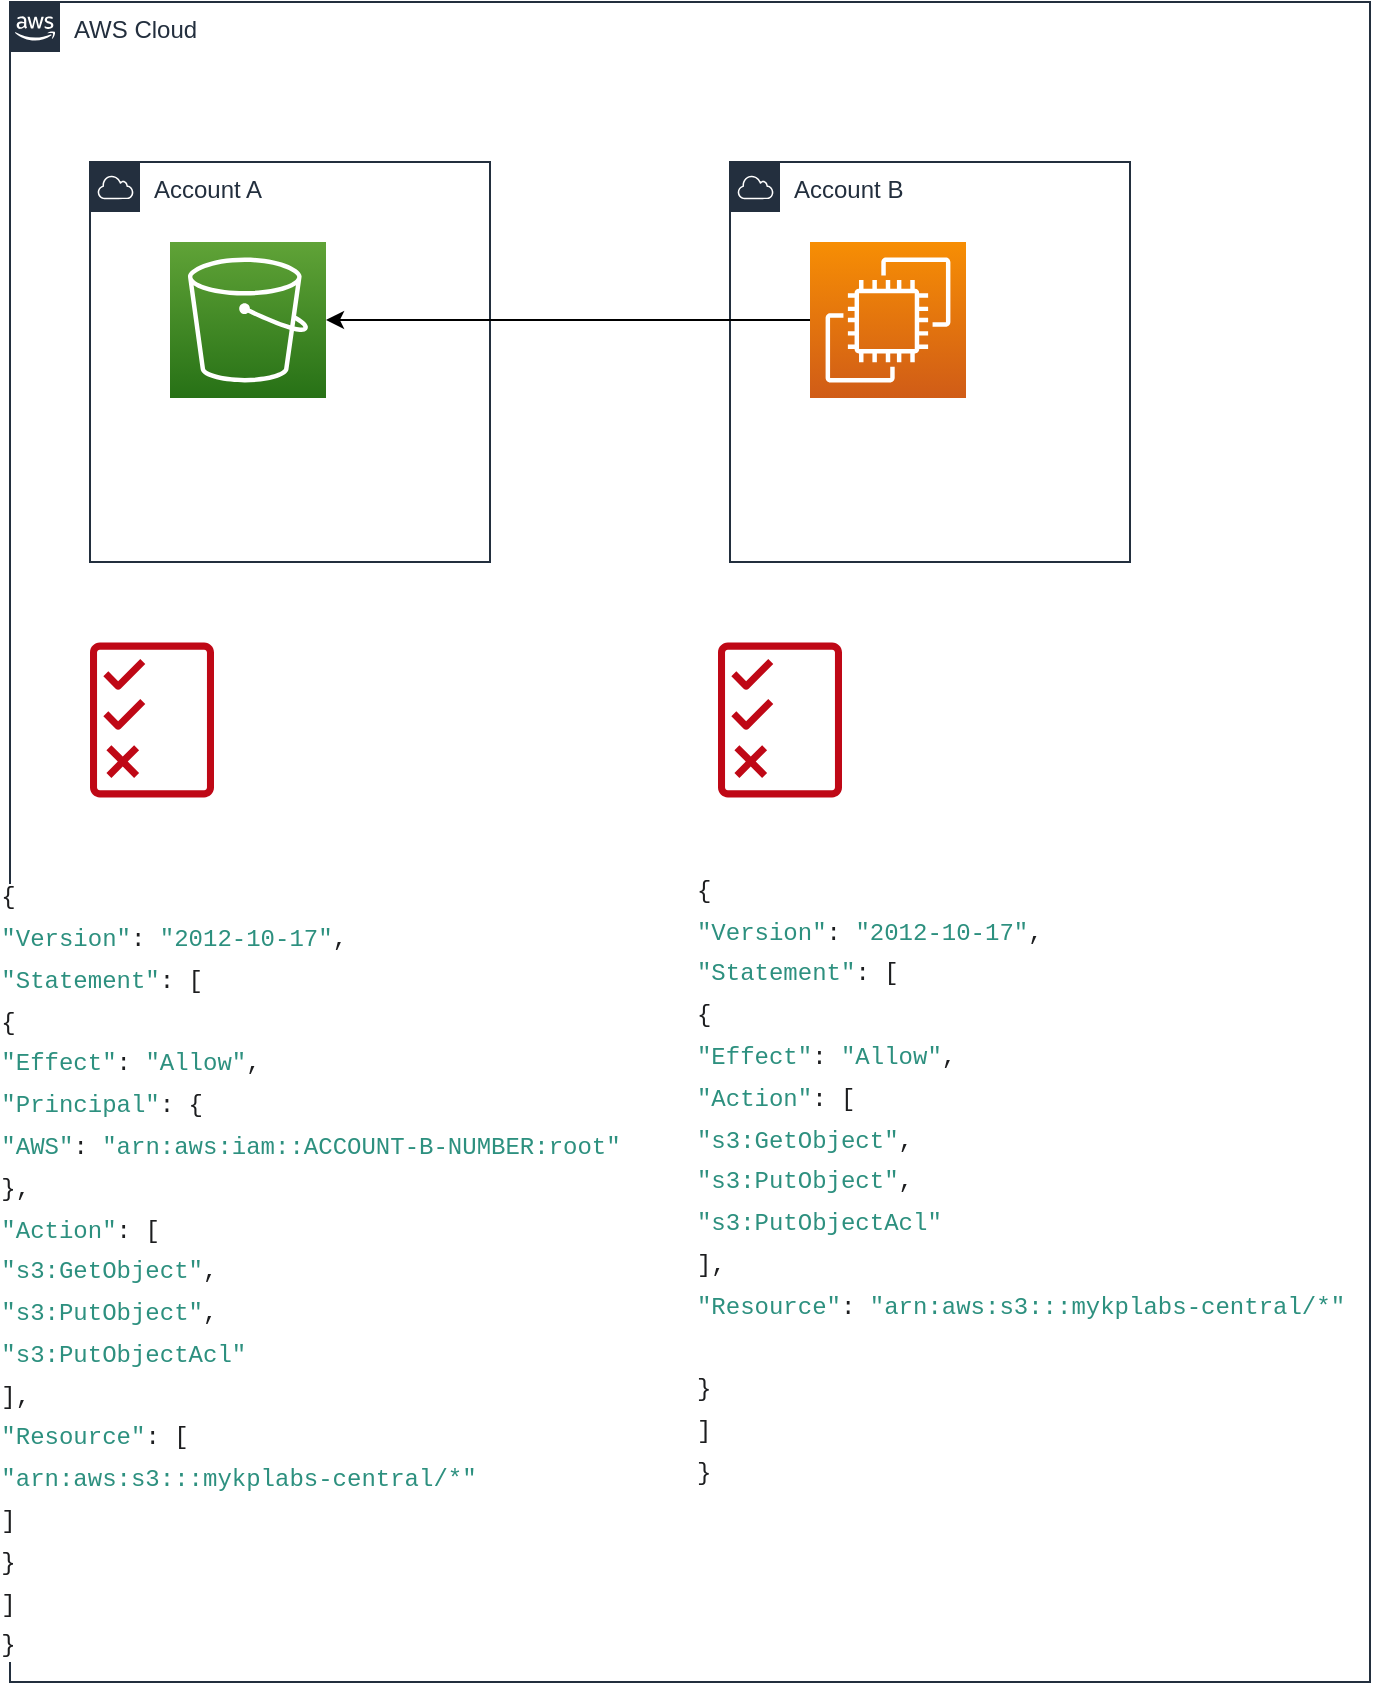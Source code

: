<mxfile version="18.1.3" type="github">
  <diagram id="UYHa29pc0KFvJuy0scTa" name="Page-1">
    <mxGraphModel dx="770" dy="776" grid="1" gridSize="10" guides="1" tooltips="1" connect="1" arrows="1" fold="1" page="1" pageScale="1" pageWidth="850" pageHeight="1100" math="0" shadow="0">
      <root>
        <mxCell id="0" />
        <mxCell id="1" parent="0" />
        <mxCell id="eOSMoYRuvtUs-6B2JQ5i-2" value="AWS Cloud" style="points=[[0,0],[0.25,0],[0.5,0],[0.75,0],[1,0],[1,0.25],[1,0.5],[1,0.75],[1,1],[0.75,1],[0.5,1],[0.25,1],[0,1],[0,0.75],[0,0.5],[0,0.25]];outlineConnect=0;gradientColor=none;html=1;whiteSpace=wrap;fontSize=12;fontStyle=0;container=1;pointerEvents=0;collapsible=0;recursiveResize=0;shape=mxgraph.aws4.group;grIcon=mxgraph.aws4.group_aws_cloud_alt;strokeColor=#232F3E;fillColor=none;verticalAlign=top;align=left;spacingLeft=30;fontColor=#232F3E;dashed=0;" vertex="1" parent="1">
          <mxGeometry x="40" y="120" width="680" height="840" as="geometry" />
        </mxCell>
        <mxCell id="eOSMoYRuvtUs-6B2JQ5i-3" value="Account A" style="points=[[0,0],[0.25,0],[0.5,0],[0.75,0],[1,0],[1,0.25],[1,0.5],[1,0.75],[1,1],[0.75,1],[0.5,1],[0.25,1],[0,1],[0,0.75],[0,0.5],[0,0.25]];outlineConnect=0;gradientColor=none;html=1;whiteSpace=wrap;fontSize=12;fontStyle=0;container=1;pointerEvents=0;collapsible=0;recursiveResize=0;shape=mxgraph.aws4.group;grIcon=mxgraph.aws4.group_aws_cloud;strokeColor=#232F3E;fillColor=none;verticalAlign=top;align=left;spacingLeft=30;fontColor=#232F3E;dashed=0;" vertex="1" parent="eOSMoYRuvtUs-6B2JQ5i-2">
          <mxGeometry x="40" y="80" width="200" height="200" as="geometry" />
        </mxCell>
        <mxCell id="eOSMoYRuvtUs-6B2JQ5i-5" value="" style="sketch=0;points=[[0,0,0],[0.25,0,0],[0.5,0,0],[0.75,0,0],[1,0,0],[0,1,0],[0.25,1,0],[0.5,1,0],[0.75,1,0],[1,1,0],[0,0.25,0],[0,0.5,0],[0,0.75,0],[1,0.25,0],[1,0.5,0],[1,0.75,0]];outlineConnect=0;fontColor=#232F3E;gradientColor=#60A337;gradientDirection=north;fillColor=#277116;strokeColor=#ffffff;dashed=0;verticalLabelPosition=bottom;verticalAlign=top;align=center;html=1;fontSize=12;fontStyle=0;aspect=fixed;shape=mxgraph.aws4.resourceIcon;resIcon=mxgraph.aws4.s3;" vertex="1" parent="eOSMoYRuvtUs-6B2JQ5i-3">
          <mxGeometry x="40" y="40" width="78" height="78" as="geometry" />
        </mxCell>
        <mxCell id="eOSMoYRuvtUs-6B2JQ5i-4" value="Account B" style="points=[[0,0],[0.25,0],[0.5,0],[0.75,0],[1,0],[1,0.25],[1,0.5],[1,0.75],[1,1],[0.75,1],[0.5,1],[0.25,1],[0,1],[0,0.75],[0,0.5],[0,0.25]];outlineConnect=0;gradientColor=none;html=1;whiteSpace=wrap;fontSize=12;fontStyle=0;container=1;pointerEvents=0;collapsible=0;recursiveResize=0;shape=mxgraph.aws4.group;grIcon=mxgraph.aws4.group_aws_cloud;strokeColor=#232F3E;fillColor=none;verticalAlign=top;align=left;spacingLeft=30;fontColor=#232F3E;dashed=0;" vertex="1" parent="eOSMoYRuvtUs-6B2JQ5i-2">
          <mxGeometry x="360" y="80" width="200" height="200" as="geometry" />
        </mxCell>
        <mxCell id="eOSMoYRuvtUs-6B2JQ5i-6" value="" style="sketch=0;points=[[0,0,0],[0.25,0,0],[0.5,0,0],[0.75,0,0],[1,0,0],[0,1,0],[0.25,1,0],[0.5,1,0],[0.75,1,0],[1,1,0],[0,0.25,0],[0,0.5,0],[0,0.75,0],[1,0.25,0],[1,0.5,0],[1,0.75,0]];outlineConnect=0;fontColor=#232F3E;gradientColor=#F78E04;gradientDirection=north;fillColor=#D05C17;strokeColor=#ffffff;dashed=0;verticalLabelPosition=bottom;verticalAlign=top;align=center;html=1;fontSize=12;fontStyle=0;aspect=fixed;shape=mxgraph.aws4.resourceIcon;resIcon=mxgraph.aws4.ec2;" vertex="1" parent="eOSMoYRuvtUs-6B2JQ5i-4">
          <mxGeometry x="40" y="40" width="78" height="78" as="geometry" />
        </mxCell>
        <mxCell id="eOSMoYRuvtUs-6B2JQ5i-7" style="edgeStyle=none;rounded=0;orthogonalLoop=1;jettySize=auto;html=1;startArrow=none;startFill=0;endArrow=classic;endFill=1;" edge="1" parent="eOSMoYRuvtUs-6B2JQ5i-2" source="eOSMoYRuvtUs-6B2JQ5i-6" target="eOSMoYRuvtUs-6B2JQ5i-5">
          <mxGeometry relative="1" as="geometry" />
        </mxCell>
        <mxCell id="eOSMoYRuvtUs-6B2JQ5i-8" value="" style="sketch=0;outlineConnect=0;fontColor=#232F3E;gradientColor=none;fillColor=#BF0816;strokeColor=none;dashed=0;verticalLabelPosition=bottom;verticalAlign=top;align=center;html=1;fontSize=12;fontStyle=0;aspect=fixed;pointerEvents=1;shape=mxgraph.aws4.permissions;" vertex="1" parent="eOSMoYRuvtUs-6B2JQ5i-2">
          <mxGeometry x="40" y="320" width="62" height="78" as="geometry" />
        </mxCell>
        <mxCell id="eOSMoYRuvtUs-6B2JQ5i-10" value="" style="sketch=0;outlineConnect=0;fontColor=#232F3E;gradientColor=none;fillColor=#BF0816;strokeColor=none;dashed=0;verticalLabelPosition=bottom;verticalAlign=top;align=center;html=1;fontSize=12;fontStyle=0;aspect=fixed;pointerEvents=1;shape=mxgraph.aws4.permissions;" vertex="1" parent="eOSMoYRuvtUs-6B2JQ5i-2">
          <mxGeometry x="354" y="320" width="62" height="78" as="geometry" />
        </mxCell>
        <mxCell id="eOSMoYRuvtUs-6B2JQ5i-11" value="&lt;ol style=&quot;box-sizing: border-box; margin: 0px; padding: 0px; max-width: 60rem; list-style-type: none; counter-reset: customlistcounter 0; color: rgb(28, 29, 31); font-family: sfmono-regular, Consolas, &amp;quot;liberation mono&amp;quot;, Menlo, Courier, monospace; text-align: start; background-color: rgb(255, 255, 255);&quot; class=&quot;linenums&quot;&gt;&lt;li style=&quot;box-sizing: border-box; margin-top: 0px; margin-right: 0px; margin-left: 0px; padding: 0px 0px 0px 4.8rem; list-style-type: none; counter-increment: customlistcounter 1; text-indent: -4.8rem; margin-bottom: 0px !important;&quot; class=&quot;L0&quot;&gt;&lt;span style=&quot;box-sizing: border-box; margin: 0px; padding: 0px;&quot; class=&quot;pun&quot;&gt;{&lt;/span&gt;&lt;/li&gt;&lt;li style=&quot;box-sizing: border-box; margin-top: 0.4rem; margin-right: 0px; margin-left: 0px; padding: 0px 0px 0px 4.8rem; list-style-type: none; background-image: initial; background-position: initial; background-size: initial; background-repeat: initial; background-attachment: initial; background-origin: initial; background-clip: initial; background-color: inherit; counter-increment: customlistcounter 1; text-indent: -4.8rem; margin-bottom: 0px !important;&quot; class=&quot;L1&quot;&gt;&lt;span style=&quot;box-sizing: border-box; margin: 0px; padding: 0px;&quot; class=&quot;pln&quot;&gt;    &lt;/span&gt;&lt;span style=&quot;box-sizing: border-box; margin: 0px; padding: 0px; color: rgb(45, 144, 127);&quot; class=&quot;str&quot;&gt;&quot;Version&quot;&lt;/span&gt;&lt;span style=&quot;box-sizing: border-box; margin: 0px; padding: 0px;&quot; class=&quot;pun&quot;&gt;:&lt;/span&gt;&lt;span style=&quot;box-sizing: border-box; margin: 0px; padding: 0px;&quot; class=&quot;pln&quot;&gt; &lt;/span&gt;&lt;span style=&quot;box-sizing: border-box; margin: 0px; padding: 0px; color: rgb(45, 144, 127);&quot; class=&quot;str&quot;&gt;&quot;2012-10-17&quot;&lt;/span&gt;&lt;span style=&quot;box-sizing: border-box; margin: 0px; padding: 0px;&quot; class=&quot;pun&quot;&gt;,&lt;/span&gt;&lt;/li&gt;&lt;li style=&quot;box-sizing: border-box; margin-top: 0.4rem; margin-right: 0px; margin-left: 0px; padding: 0px 0px 0px 4.8rem; list-style-type: none; counter-increment: customlistcounter 1; text-indent: -4.8rem; margin-bottom: 0px !important;&quot; class=&quot;L2&quot;&gt;&lt;span style=&quot;box-sizing: border-box; margin: 0px; padding: 0px;&quot; class=&quot;pln&quot;&gt;    &lt;/span&gt;&lt;span style=&quot;box-sizing: border-box; margin: 0px; padding: 0px; color: rgb(45, 144, 127);&quot; class=&quot;str&quot;&gt;&quot;Statement&quot;&lt;/span&gt;&lt;span style=&quot;box-sizing: border-box; margin: 0px; padding: 0px;&quot; class=&quot;pun&quot;&gt;:&lt;/span&gt;&lt;span style=&quot;box-sizing: border-box; margin: 0px; padding: 0px;&quot; class=&quot;pln&quot;&gt; &lt;/span&gt;&lt;span style=&quot;box-sizing: border-box; margin: 0px; padding: 0px;&quot; class=&quot;pun&quot;&gt;[&lt;/span&gt;&lt;/li&gt;&lt;li style=&quot;box-sizing: border-box; margin-top: 0.4rem; margin-right: 0px; margin-left: 0px; padding: 0px 0px 0px 4.8rem; list-style-type: none; background-image: initial; background-position: initial; background-size: initial; background-repeat: initial; background-attachment: initial; background-origin: initial; background-clip: initial; background-color: inherit; counter-increment: customlistcounter 1; text-indent: -4.8rem; margin-bottom: 0px !important;&quot; class=&quot;L3&quot;&gt;&lt;span style=&quot;box-sizing: border-box; margin: 0px; padding: 0px;&quot; class=&quot;pln&quot;&gt;        &lt;/span&gt;&lt;span style=&quot;box-sizing: border-box; margin: 0px; padding: 0px;&quot; class=&quot;pun&quot;&gt;{&lt;/span&gt;&lt;/li&gt;&lt;li style=&quot;box-sizing: border-box; margin-top: 0.4rem; margin-right: 0px; margin-left: 0px; padding: 0px 0px 0px 4.8rem; counter-increment: customlistcounter 1; text-indent: -4.8rem; margin-bottom: 0px !important;&quot; class=&quot;L4&quot;&gt;&lt;span style=&quot;box-sizing: border-box; margin: 0px; padding: 0px;&quot; class=&quot;pln&quot;&gt;            &lt;/span&gt;&lt;span style=&quot;box-sizing: border-box; margin: 0px; padding: 0px; color: rgb(45, 144, 127);&quot; class=&quot;str&quot;&gt;&quot;Effect&quot;&lt;/span&gt;&lt;span style=&quot;box-sizing: border-box; margin: 0px; padding: 0px;&quot; class=&quot;pun&quot;&gt;:&lt;/span&gt;&lt;span style=&quot;box-sizing: border-box; margin: 0px; padding: 0px;&quot; class=&quot;pln&quot;&gt; &lt;/span&gt;&lt;span style=&quot;box-sizing: border-box; margin: 0px; padding: 0px; color: rgb(45, 144, 127);&quot; class=&quot;str&quot;&gt;&quot;Allow&quot;&lt;/span&gt;&lt;span style=&quot;box-sizing: border-box; margin: 0px; padding: 0px;&quot; class=&quot;pun&quot;&gt;,&lt;/span&gt;&lt;/li&gt;&lt;li style=&quot;box-sizing: border-box; margin-top: 0.4rem; margin-right: 0px; margin-left: 0px; padding: 0px 0px 0px 4.8rem; list-style-type: none; background-image: initial; background-position: initial; background-size: initial; background-repeat: initial; background-attachment: initial; background-origin: initial; background-clip: initial; background-color: inherit; counter-increment: customlistcounter 1; text-indent: -4.8rem; margin-bottom: 0px !important;&quot; class=&quot;L5&quot;&gt;&lt;span style=&quot;box-sizing: border-box; margin: 0px; padding: 0px;&quot; class=&quot;pln&quot;&gt;            &lt;/span&gt;&lt;span style=&quot;box-sizing: border-box; margin: 0px; padding: 0px; color: rgb(45, 144, 127);&quot; class=&quot;str&quot;&gt;&quot;Action&quot;&lt;/span&gt;&lt;span style=&quot;box-sizing: border-box; margin: 0px; padding: 0px;&quot; class=&quot;pun&quot;&gt;:&lt;/span&gt;&lt;span style=&quot;box-sizing: border-box; margin: 0px; padding: 0px;&quot; class=&quot;pln&quot;&gt; &lt;/span&gt;&lt;span style=&quot;box-sizing: border-box; margin: 0px; padding: 0px;&quot; class=&quot;pun&quot;&gt;[&lt;/span&gt;&lt;/li&gt;&lt;li style=&quot;box-sizing: border-box; margin-top: 0.4rem; margin-right: 0px; margin-left: 0px; padding: 0px 0px 0px 4.8rem; list-style-type: none; counter-increment: customlistcounter 1; text-indent: -4.8rem; margin-bottom: 0px !important;&quot; class=&quot;L6&quot;&gt;&lt;span style=&quot;box-sizing: border-box; margin: 0px; padding: 0px;&quot; class=&quot;pln&quot;&gt;                &lt;/span&gt;&lt;span style=&quot;box-sizing: border-box; margin: 0px; padding: 0px; color: rgb(45, 144, 127);&quot; class=&quot;str&quot;&gt;&quot;s3:GetObject&quot;&lt;/span&gt;&lt;span style=&quot;box-sizing: border-box; margin: 0px; padding: 0px;&quot; class=&quot;pun&quot;&gt;,&lt;/span&gt;&lt;/li&gt;&lt;li style=&quot;box-sizing: border-box; margin-top: 0.4rem; margin-right: 0px; margin-left: 0px; padding: 0px 0px 0px 4.8rem; list-style-type: none; background-image: initial; background-position: initial; background-size: initial; background-repeat: initial; background-attachment: initial; background-origin: initial; background-clip: initial; background-color: inherit; counter-increment: customlistcounter 1; text-indent: -4.8rem; margin-bottom: 0px !important;&quot; class=&quot;L7&quot;&gt;&lt;span style=&quot;box-sizing: border-box; margin: 0px; padding: 0px;&quot; class=&quot;pln&quot;&gt;                &lt;/span&gt;&lt;span style=&quot;box-sizing: border-box; margin: 0px; padding: 0px; color: rgb(45, 144, 127);&quot; class=&quot;str&quot;&gt;&quot;s3:PutObject&quot;&lt;/span&gt;&lt;span style=&quot;box-sizing: border-box; margin: 0px; padding: 0px;&quot; class=&quot;pun&quot;&gt;,&lt;/span&gt;&lt;/li&gt;&lt;li style=&quot;box-sizing: border-box; margin-top: 0.4rem; margin-right: 0px; margin-left: 0px; padding: 0px 0px 0px 4.8rem; list-style-type: none; counter-increment: customlistcounter 1; text-indent: -4.8rem; margin-bottom: 0px !important;&quot; class=&quot;L8&quot;&gt;&lt;span style=&quot;box-sizing: border-box; margin: 0px; padding: 0px;&quot; class=&quot;pln&quot;&gt;                &lt;/span&gt;&lt;span style=&quot;box-sizing: border-box; margin: 0px; padding: 0px; color: rgb(45, 144, 127);&quot; class=&quot;str&quot;&gt;&quot;s3:PutObjectAcl&quot;&lt;/span&gt;&lt;/li&gt;&lt;li style=&quot;box-sizing: border-box; margin-top: 0.4rem; margin-right: 0px; margin-left: 0px; padding: 0px 0px 0px 4.8rem; background-image: initial; background-position: initial; background-size: initial; background-repeat: initial; background-attachment: initial; background-origin: initial; background-clip: initial; background-color: inherit; counter-increment: customlistcounter 1; text-indent: -4.8rem; margin-bottom: 0px !important;&quot; class=&quot;L9&quot;&gt;&lt;span style=&quot;box-sizing: border-box; margin: 0px; padding: 0px;&quot; class=&quot;pln&quot;&gt;            &lt;/span&gt;&lt;span style=&quot;box-sizing: border-box; margin: 0px; padding: 0px;&quot; class=&quot;pun&quot;&gt;],&lt;/span&gt;&lt;/li&gt;&lt;li style=&quot;box-sizing: border-box; margin-top: 0.4rem; margin-right: 0px; margin-left: 0px; padding: 0px 0px 0px 4.8rem; list-style-type: none; counter-increment: customlistcounter 1; text-indent: -4.8rem; margin-bottom: 0px !important;&quot; class=&quot;L0&quot;&gt;&lt;span style=&quot;box-sizing: border-box; margin: 0px; padding: 0px;&quot; class=&quot;pln&quot;&gt;            &lt;/span&gt;&lt;span style=&quot;box-sizing: border-box; margin: 0px; padding: 0px; color: rgb(45, 144, 127);&quot; class=&quot;str&quot;&gt;&quot;Resource&quot;&lt;/span&gt;&lt;span style=&quot;box-sizing: border-box; margin: 0px; padding: 0px;&quot; class=&quot;pun&quot;&gt;:&lt;/span&gt;&lt;span style=&quot;box-sizing: border-box; margin: 0px; padding: 0px;&quot; class=&quot;pln&quot;&gt; &lt;/span&gt;&lt;span style=&quot;box-sizing: border-box; margin: 0px; padding: 0px; color: rgb(45, 144, 127);&quot; class=&quot;str&quot;&gt;&quot;arn:aws:s3:::mykplabs-central/*&quot;&lt;/span&gt;&lt;/li&gt;&lt;li style=&quot;box-sizing: border-box; margin-top: 0.4rem; margin-right: 0px; margin-left: 0px; padding: 0px 0px 0px 4.8rem; list-style-type: none; background-image: initial; background-position: initial; background-size: initial; background-repeat: initial; background-attachment: initial; background-origin: initial; background-clip: initial; background-color: inherit; counter-increment: customlistcounter 1; text-indent: -4.8rem; margin-bottom: 0px !important;&quot; class=&quot;L1&quot;&gt;&lt;span style=&quot;box-sizing: border-box; margin: 0px; padding: 0px;&quot; class=&quot;pln&quot;&gt;&amp;nbsp;&lt;/span&gt;&lt;/li&gt;&lt;li style=&quot;box-sizing: border-box; margin-top: 0.4rem; margin-right: 0px; margin-left: 0px; padding: 0px 0px 0px 4.8rem; list-style-type: none; counter-increment: customlistcounter 1; text-indent: -4.8rem; margin-bottom: 0px !important;&quot; class=&quot;L2&quot;&gt;&lt;span style=&quot;box-sizing: border-box; margin: 0px; padding: 0px;&quot; class=&quot;pln&quot;&gt;        &lt;/span&gt;&lt;span style=&quot;box-sizing: border-box; margin: 0px; padding: 0px;&quot; class=&quot;pun&quot;&gt;}&lt;/span&gt;&lt;/li&gt;&lt;li style=&quot;box-sizing: border-box; margin-top: 0.4rem; margin-right: 0px; margin-left: 0px; padding: 0px 0px 0px 4.8rem; list-style-type: none; background-image: initial; background-position: initial; background-size: initial; background-repeat: initial; background-attachment: initial; background-origin: initial; background-clip: initial; background-color: inherit; counter-increment: customlistcounter 1; text-indent: -4.8rem; margin-bottom: 0px !important;&quot; class=&quot;L3&quot;&gt;&lt;span style=&quot;box-sizing: border-box; margin: 0px; padding: 0px;&quot; class=&quot;pln&quot;&gt;    &lt;/span&gt;&lt;span style=&quot;box-sizing: border-box; margin: 0px; padding: 0px;&quot; class=&quot;pun&quot;&gt;]&lt;/span&gt;&lt;/li&gt;&lt;li style=&quot;box-sizing: border-box; margin-top: 0.4rem; margin-right: 0px; margin-left: 0px; padding: 0px 0px 0px 4.8rem; counter-increment: customlistcounter 1; text-indent: -4.8rem; margin-bottom: 0px !important;&quot; class=&quot;L4&quot;&gt;&lt;span style=&quot;box-sizing: border-box; margin: 0px; padding: 0px;&quot; class=&quot;pun&quot;&gt;}&lt;/span&gt;&lt;/li&gt;&lt;/ol&gt;" style="text;html=1;align=center;verticalAlign=middle;resizable=0;points=[];autosize=1;strokeColor=none;fillColor=none;" vertex="1" parent="eOSMoYRuvtUs-6B2JQ5i-2">
          <mxGeometry x="350" y="440" width="310" height="300" as="geometry" />
        </mxCell>
        <mxCell id="eOSMoYRuvtUs-6B2JQ5i-9" value="&lt;ol style=&quot;box-sizing: border-box; margin: 0px; padding: 0px; max-width: 60rem; list-style-type: none; counter-reset: customlistcounter 0; color: rgb(28, 29, 31); font-family: sfmono-regular, Consolas, &amp;quot;liberation mono&amp;quot;, Menlo, Courier, monospace; text-align: start; background-color: rgb(255, 255, 255);&quot; class=&quot;linenums&quot;&gt;&lt;li style=&quot;box-sizing: border-box; margin-top: 0px; margin-right: 0px; margin-left: 0px; padding: 0px 0px 0px 4.8rem; list-style-type: none; counter-increment: customlistcounter 1; text-indent: -4.8rem; margin-bottom: 0px !important;&quot; class=&quot;L0&quot;&gt;&lt;span style=&quot;box-sizing: border-box; margin: 0px; padding: 0px;&quot; class=&quot;pun&quot;&gt;{&lt;/span&gt;&lt;/li&gt;&lt;li style=&quot;box-sizing: border-box; margin-top: 0.4rem; margin-right: 0px; margin-left: 0px; padding: 0px 0px 0px 4.8rem; list-style-type: none; background-image: initial; background-position: initial; background-size: initial; background-repeat: initial; background-attachment: initial; background-origin: initial; background-clip: initial; background-color: inherit; counter-increment: customlistcounter 1; text-indent: -4.8rem; margin-bottom: 0px !important;&quot; class=&quot;L1&quot;&gt;&lt;span style=&quot;box-sizing: border-box; margin: 0px; padding: 0px;&quot; class=&quot;pln&quot;&gt;    &lt;/span&gt;&lt;span style=&quot;box-sizing: border-box; margin: 0px; padding: 0px; color: rgb(45, 144, 127);&quot; class=&quot;str&quot;&gt;&quot;Version&quot;&lt;/span&gt;&lt;span style=&quot;box-sizing: border-box; margin: 0px; padding: 0px;&quot; class=&quot;pun&quot;&gt;:&lt;/span&gt;&lt;span style=&quot;box-sizing: border-box; margin: 0px; padding: 0px;&quot; class=&quot;pln&quot;&gt; &lt;/span&gt;&lt;span style=&quot;box-sizing: border-box; margin: 0px; padding: 0px; color: rgb(45, 144, 127);&quot; class=&quot;str&quot;&gt;&quot;2012-10-17&quot;&lt;/span&gt;&lt;span style=&quot;box-sizing: border-box; margin: 0px; padding: 0px;&quot; class=&quot;pun&quot;&gt;,&lt;/span&gt;&lt;/li&gt;&lt;li style=&quot;box-sizing: border-box; margin-top: 0.4rem; margin-right: 0px; margin-left: 0px; padding: 0px 0px 0px 4.8rem; list-style-type: none; counter-increment: customlistcounter 1; text-indent: -4.8rem; margin-bottom: 0px !important;&quot; class=&quot;L2&quot;&gt;&lt;span style=&quot;box-sizing: border-box; margin: 0px; padding: 0px;&quot; class=&quot;pln&quot;&gt;    &lt;/span&gt;&lt;span style=&quot;box-sizing: border-box; margin: 0px; padding: 0px; color: rgb(45, 144, 127);&quot; class=&quot;str&quot;&gt;&quot;Statement&quot;&lt;/span&gt;&lt;span style=&quot;box-sizing: border-box; margin: 0px; padding: 0px;&quot; class=&quot;pun&quot;&gt;:&lt;/span&gt;&lt;span style=&quot;box-sizing: border-box; margin: 0px; padding: 0px;&quot; class=&quot;pln&quot;&gt; &lt;/span&gt;&lt;span style=&quot;box-sizing: border-box; margin: 0px; padding: 0px;&quot; class=&quot;pun&quot;&gt;[&lt;/span&gt;&lt;/li&gt;&lt;li style=&quot;box-sizing: border-box; margin-top: 0.4rem; margin-right: 0px; margin-left: 0px; padding: 0px 0px 0px 4.8rem; list-style-type: none; background-image: initial; background-position: initial; background-size: initial; background-repeat: initial; background-attachment: initial; background-origin: initial; background-clip: initial; background-color: inherit; counter-increment: customlistcounter 1; text-indent: -4.8rem; margin-bottom: 0px !important;&quot; class=&quot;L3&quot;&gt;&lt;span style=&quot;box-sizing: border-box; margin: 0px; padding: 0px;&quot; class=&quot;pln&quot;&gt;        &lt;/span&gt;&lt;span style=&quot;box-sizing: border-box; margin: 0px; padding: 0px;&quot; class=&quot;pun&quot;&gt;{&lt;/span&gt;&lt;/li&gt;&lt;li style=&quot;box-sizing: border-box; margin-top: 0.4rem; margin-right: 0px; margin-left: 0px; padding: 0px 0px 0px 4.8rem; counter-increment: customlistcounter 1; text-indent: -4.8rem; margin-bottom: 0px !important;&quot; class=&quot;L4&quot;&gt;&lt;span style=&quot;box-sizing: border-box; margin: 0px; padding: 0px;&quot; class=&quot;pln&quot;&gt;            &lt;/span&gt;&lt;span style=&quot;box-sizing: border-box; margin: 0px; padding: 0px; color: rgb(45, 144, 127);&quot; class=&quot;str&quot;&gt;&quot;Effect&quot;&lt;/span&gt;&lt;span style=&quot;box-sizing: border-box; margin: 0px; padding: 0px;&quot; class=&quot;pun&quot;&gt;:&lt;/span&gt;&lt;span style=&quot;box-sizing: border-box; margin: 0px; padding: 0px;&quot; class=&quot;pln&quot;&gt; &lt;/span&gt;&lt;span style=&quot;box-sizing: border-box; margin: 0px; padding: 0px; color: rgb(45, 144, 127);&quot; class=&quot;str&quot;&gt;&quot;Allow&quot;&lt;/span&gt;&lt;span style=&quot;box-sizing: border-box; margin: 0px; padding: 0px;&quot; class=&quot;pun&quot;&gt;,&lt;/span&gt;&lt;/li&gt;&lt;li style=&quot;box-sizing: border-box; margin-top: 0.4rem; margin-right: 0px; margin-left: 0px; padding: 0px 0px 0px 4.8rem; list-style-type: none; background-image: initial; background-position: initial; background-size: initial; background-repeat: initial; background-attachment: initial; background-origin: initial; background-clip: initial; background-color: inherit; counter-increment: customlistcounter 1; text-indent: -4.8rem; margin-bottom: 0px !important;&quot; class=&quot;L5&quot;&gt;&lt;span style=&quot;box-sizing: border-box; margin: 0px; padding: 0px;&quot; class=&quot;pln&quot;&gt;            &lt;/span&gt;&lt;span style=&quot;box-sizing: border-box; margin: 0px; padding: 0px; color: rgb(45, 144, 127);&quot; class=&quot;str&quot;&gt;&quot;Principal&quot;&lt;/span&gt;&lt;span style=&quot;box-sizing: border-box; margin: 0px; padding: 0px;&quot; class=&quot;pun&quot;&gt;:&lt;/span&gt;&lt;span style=&quot;box-sizing: border-box; margin: 0px; padding: 0px;&quot; class=&quot;pln&quot;&gt; &lt;/span&gt;&lt;span style=&quot;box-sizing: border-box; margin: 0px; padding: 0px;&quot; class=&quot;pun&quot;&gt;{&lt;/span&gt;&lt;/li&gt;&lt;li style=&quot;box-sizing: border-box; margin-top: 0.4rem; margin-right: 0px; margin-left: 0px; padding: 0px 0px 0px 4.8rem; list-style-type: none; counter-increment: customlistcounter 1; text-indent: -4.8rem; margin-bottom: 0px !important;&quot; class=&quot;L6&quot;&gt;&lt;span style=&quot;box-sizing: border-box; margin: 0px; padding: 0px;&quot; class=&quot;pln&quot;&gt;                &lt;/span&gt;&lt;span style=&quot;box-sizing: border-box; margin: 0px; padding: 0px; color: rgb(45, 144, 127);&quot; class=&quot;str&quot;&gt;&quot;AWS&quot;&lt;/span&gt;&lt;span style=&quot;box-sizing: border-box; margin: 0px; padding: 0px;&quot; class=&quot;pun&quot;&gt;:&lt;/span&gt;&lt;span style=&quot;box-sizing: border-box; margin: 0px; padding: 0px;&quot; class=&quot;pln&quot;&gt; &lt;/span&gt;&lt;span style=&quot;box-sizing: border-box; margin: 0px; padding: 0px; color: rgb(45, 144, 127);&quot; class=&quot;str&quot;&gt;&quot;arn:aws:iam::ACCOUNT-B-NUMBER:root&quot;&lt;/span&gt;&lt;/li&gt;&lt;li style=&quot;box-sizing: border-box; margin-top: 0.4rem; margin-right: 0px; margin-left: 0px; padding: 0px 0px 0px 4.8rem; list-style-type: none; background-image: initial; background-position: initial; background-size: initial; background-repeat: initial; background-attachment: initial; background-origin: initial; background-clip: initial; background-color: inherit; counter-increment: customlistcounter 1; text-indent: -4.8rem; margin-bottom: 0px !important;&quot; class=&quot;L7&quot;&gt;&lt;span style=&quot;box-sizing: border-box; margin: 0px; padding: 0px;&quot; class=&quot;pln&quot;&gt;            &lt;/span&gt;&lt;span style=&quot;box-sizing: border-box; margin: 0px; padding: 0px;&quot; class=&quot;pun&quot;&gt;},&lt;/span&gt;&lt;/li&gt;&lt;li style=&quot;box-sizing: border-box; margin-top: 0.4rem; margin-right: 0px; margin-left: 0px; padding: 0px 0px 0px 4.8rem; list-style-type: none; counter-increment: customlistcounter 1; text-indent: -4.8rem; margin-bottom: 0px !important;&quot; class=&quot;L8&quot;&gt;&lt;span style=&quot;box-sizing: border-box; margin: 0px; padding: 0px;&quot; class=&quot;pln&quot;&gt;            &lt;/span&gt;&lt;span style=&quot;box-sizing: border-box; margin: 0px; padding: 0px; color: rgb(45, 144, 127);&quot; class=&quot;str&quot;&gt;&quot;Action&quot;&lt;/span&gt;&lt;span style=&quot;box-sizing: border-box; margin: 0px; padding: 0px;&quot; class=&quot;pun&quot;&gt;:&lt;/span&gt;&lt;span style=&quot;box-sizing: border-box; margin: 0px; padding: 0px;&quot; class=&quot;pln&quot;&gt; &lt;/span&gt;&lt;span style=&quot;box-sizing: border-box; margin: 0px; padding: 0px;&quot; class=&quot;pun&quot;&gt;[&lt;/span&gt;&lt;/li&gt;&lt;li style=&quot;box-sizing: border-box; margin-top: 0.4rem; margin-right: 0px; margin-left: 0px; padding: 0px 0px 0px 4.8rem; background-image: initial; background-position: initial; background-size: initial; background-repeat: initial; background-attachment: initial; background-origin: initial; background-clip: initial; background-color: inherit; counter-increment: customlistcounter 1; text-indent: -4.8rem; margin-bottom: 0px !important;&quot; class=&quot;L9&quot;&gt;&lt;span style=&quot;box-sizing: border-box; margin: 0px; padding: 0px;&quot; class=&quot;pln&quot;&gt;                &lt;/span&gt;&lt;span style=&quot;box-sizing: border-box; margin: 0px; padding: 0px; color: rgb(45, 144, 127);&quot; class=&quot;str&quot;&gt;&quot;s3:GetObject&quot;&lt;/span&gt;&lt;span style=&quot;box-sizing: border-box; margin: 0px; padding: 0px;&quot; class=&quot;pun&quot;&gt;,&lt;/span&gt;&lt;/li&gt;&lt;li style=&quot;box-sizing: border-box; margin-top: 0.4rem; margin-right: 0px; margin-left: 0px; padding: 0px 0px 0px 4.8rem; list-style-type: none; counter-increment: customlistcounter 1; text-indent: -4.8rem; margin-bottom: 0px !important;&quot; class=&quot;L0&quot;&gt;&lt;span style=&quot;box-sizing: border-box; margin: 0px; padding: 0px;&quot; class=&quot;pln&quot;&gt;                &lt;/span&gt;&lt;span style=&quot;box-sizing: border-box; margin: 0px; padding: 0px; color: rgb(45, 144, 127);&quot; class=&quot;str&quot;&gt;&quot;s3:PutObject&quot;&lt;/span&gt;&lt;span style=&quot;box-sizing: border-box; margin: 0px; padding: 0px;&quot; class=&quot;pun&quot;&gt;,&lt;/span&gt;&lt;/li&gt;&lt;li style=&quot;box-sizing: border-box; margin-top: 0.4rem; margin-right: 0px; margin-left: 0px; padding: 0px 0px 0px 4.8rem; list-style-type: none; background-image: initial; background-position: initial; background-size: initial; background-repeat: initial; background-attachment: initial; background-origin: initial; background-clip: initial; background-color: inherit; counter-increment: customlistcounter 1; text-indent: -4.8rem; margin-bottom: 0px !important;&quot; class=&quot;L1&quot;&gt;&lt;span style=&quot;box-sizing: border-box; margin: 0px; padding: 0px;&quot; class=&quot;pln&quot;&gt;                &lt;/span&gt;&lt;span style=&quot;box-sizing: border-box; margin: 0px; padding: 0px; color: rgb(45, 144, 127);&quot; class=&quot;str&quot;&gt;&quot;s3:PutObjectAcl&quot;&lt;/span&gt;&lt;/li&gt;&lt;li style=&quot;box-sizing: border-box; margin-top: 0.4rem; margin-right: 0px; margin-left: 0px; padding: 0px 0px 0px 4.8rem; list-style-type: none; counter-increment: customlistcounter 1; text-indent: -4.8rem; margin-bottom: 0px !important;&quot; class=&quot;L2&quot;&gt;&lt;span style=&quot;box-sizing: border-box; margin: 0px; padding: 0px;&quot; class=&quot;pln&quot;&gt;            &lt;/span&gt;&lt;span style=&quot;box-sizing: border-box; margin: 0px; padding: 0px;&quot; class=&quot;pun&quot;&gt;],&lt;/span&gt;&lt;/li&gt;&lt;li style=&quot;box-sizing: border-box; margin-top: 0.4rem; margin-right: 0px; margin-left: 0px; padding: 0px 0px 0px 4.8rem; list-style-type: none; background-image: initial; background-position: initial; background-size: initial; background-repeat: initial; background-attachment: initial; background-origin: initial; background-clip: initial; background-color: inherit; counter-increment: customlistcounter 1; text-indent: -4.8rem; margin-bottom: 0px !important;&quot; class=&quot;L3&quot;&gt;&lt;span style=&quot;box-sizing: border-box; margin: 0px; padding: 0px;&quot; class=&quot;pln&quot;&gt;            &lt;/span&gt;&lt;span style=&quot;box-sizing: border-box; margin: 0px; padding: 0px; color: rgb(45, 144, 127);&quot; class=&quot;str&quot;&gt;&quot;Resource&quot;&lt;/span&gt;&lt;span style=&quot;box-sizing: border-box; margin: 0px; padding: 0px;&quot; class=&quot;pun&quot;&gt;:&lt;/span&gt;&lt;span style=&quot;box-sizing: border-box; margin: 0px; padding: 0px;&quot; class=&quot;pln&quot;&gt; &lt;/span&gt;&lt;span style=&quot;box-sizing: border-box; margin: 0px; padding: 0px;&quot; class=&quot;pun&quot;&gt;[&lt;/span&gt;&lt;/li&gt;&lt;li style=&quot;box-sizing: border-box; margin-top: 0.4rem; margin-right: 0px; margin-left: 0px; padding: 0px 0px 0px 4.8rem; counter-increment: customlistcounter 1; text-indent: -4.8rem; margin-bottom: 0px !important;&quot; class=&quot;L4&quot;&gt;&lt;span style=&quot;box-sizing: border-box; margin: 0px; padding: 0px;&quot; class=&quot;pln&quot;&gt;                &lt;/span&gt;&lt;span style=&quot;box-sizing: border-box; margin: 0px; padding: 0px; color: rgb(45, 144, 127);&quot; class=&quot;str&quot;&gt;&quot;arn:aws:s3:::mykplabs-central/*&quot;&lt;/span&gt;&lt;/li&gt;&lt;li style=&quot;box-sizing: border-box; margin-top: 0.4rem; margin-right: 0px; margin-left: 0px; padding: 0px 0px 0px 4.8rem; list-style-type: none; background-image: initial; background-position: initial; background-size: initial; background-repeat: initial; background-attachment: initial; background-origin: initial; background-clip: initial; background-color: inherit; counter-increment: customlistcounter 1; text-indent: -4.8rem; margin-bottom: 0px !important;&quot; class=&quot;L5&quot;&gt;&lt;span style=&quot;box-sizing: border-box; margin: 0px; padding: 0px;&quot; class=&quot;pln&quot;&gt;            &lt;/span&gt;&lt;span style=&quot;box-sizing: border-box; margin: 0px; padding: 0px;&quot; class=&quot;pun&quot;&gt;]&lt;/span&gt;&lt;/li&gt;&lt;li style=&quot;box-sizing: border-box; margin-top: 0.4rem; margin-right: 0px; margin-left: 0px; padding: 0px 0px 0px 4.8rem; list-style-type: none; counter-increment: customlistcounter 1; text-indent: -4.8rem; margin-bottom: 0px !important;&quot; class=&quot;L6&quot;&gt;&lt;span style=&quot;box-sizing: border-box; margin: 0px; padding: 0px;&quot; class=&quot;pln&quot;&gt;        &lt;/span&gt;&lt;span style=&quot;box-sizing: border-box; margin: 0px; padding: 0px;&quot; class=&quot;pun&quot;&gt;}&lt;/span&gt;&lt;/li&gt;&lt;li style=&quot;box-sizing: border-box; margin-top: 0.4rem; margin-right: 0px; margin-left: 0px; padding: 0px 0px 0px 4.8rem; list-style-type: none; background-image: initial; background-position: initial; background-size: initial; background-repeat: initial; background-attachment: initial; background-origin: initial; background-clip: initial; background-color: inherit; counter-increment: customlistcounter 1; text-indent: -4.8rem; margin-bottom: 0px !important;&quot; class=&quot;L7&quot;&gt;&lt;span style=&quot;box-sizing: border-box; margin: 0px; padding: 0px;&quot; class=&quot;pln&quot;&gt;    &lt;/span&gt;&lt;span style=&quot;box-sizing: border-box; margin: 0px; padding: 0px;&quot; class=&quot;pun&quot;&gt;]&lt;/span&gt;&lt;/li&gt;&lt;li style=&quot;box-sizing: border-box; margin-top: 0.4rem; margin-right: 0px; margin-left: 0px; padding: 0px 0px 0px 4.8rem; list-style-type: none; counter-increment: customlistcounter 1; text-indent: -4.8rem; margin-bottom: 0px !important;&quot; class=&quot;L8&quot;&gt;&lt;span style=&quot;box-sizing: border-box; margin: 0px; padding: 0px;&quot; class=&quot;pun&quot;&gt;}&lt;/span&gt;&lt;/li&gt;&lt;/ol&gt;" style="text;html=1;align=center;verticalAlign=middle;resizable=0;points=[];autosize=1;strokeColor=none;fillColor=none;" vertex="1" parent="eOSMoYRuvtUs-6B2JQ5i-2">
          <mxGeometry y="440" width="300" height="390" as="geometry" />
        </mxCell>
      </root>
    </mxGraphModel>
  </diagram>
</mxfile>
